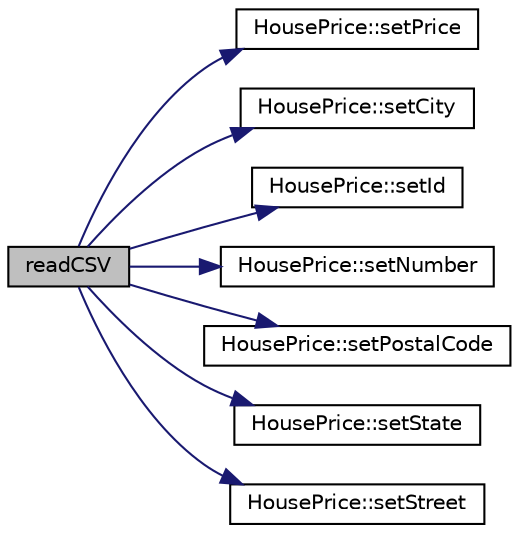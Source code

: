 digraph "readCSV"
{
  bgcolor="transparent";
  edge [fontname="Helvetica",fontsize="10",labelfontname="Helvetica",labelfontsize="10"];
  node [fontname="Helvetica",fontsize="10",shape=record];
  rankdir="LR";
  Node8 [label="readCSV",height=0.2,width=0.4,color="black", fillcolor="grey75", style="filled", fontcolor="black"];
  Node8 -> Node9 [color="midnightblue",fontsize="10",style="solid",fontname="Helvetica"];
  Node9 [label="HousePrice::setPrice",height=0.2,width=0.4,color="black",URL="$class_house_price.html#a1a25700daee1c9e740fb265195f167c9"];
  Node8 -> Node10 [color="midnightblue",fontsize="10",style="solid",fontname="Helvetica"];
  Node10 [label="HousePrice::setCity",height=0.2,width=0.4,color="black",URL="$class_house_price.html#ac955167beb435ac335ed5fa72e0e006d"];
  Node8 -> Node11 [color="midnightblue",fontsize="10",style="solid",fontname="Helvetica"];
  Node11 [label="HousePrice::setId",height=0.2,width=0.4,color="black",URL="$class_house_price.html#a43fead2f6a533d6f1f59c36e5f4e6c83"];
  Node8 -> Node12 [color="midnightblue",fontsize="10",style="solid",fontname="Helvetica"];
  Node12 [label="HousePrice::setNumber",height=0.2,width=0.4,color="black",URL="$class_house_price.html#ab5de6255cccde277c23b9b33efb6b825"];
  Node8 -> Node13 [color="midnightblue",fontsize="10",style="solid",fontname="Helvetica"];
  Node13 [label="HousePrice::setPostalCode",height=0.2,width=0.4,color="black",URL="$class_house_price.html#aee2efd36013264908af85bb5557eb9f2"];
  Node8 -> Node14 [color="midnightblue",fontsize="10",style="solid",fontname="Helvetica"];
  Node14 [label="HousePrice::setState",height=0.2,width=0.4,color="black",URL="$class_house_price.html#af53f5b0954fdea830d241f7a5354464c"];
  Node8 -> Node15 [color="midnightblue",fontsize="10",style="solid",fontname="Helvetica"];
  Node15 [label="HousePrice::setStreet",height=0.2,width=0.4,color="black",URL="$class_house_price.html#a959c75ef1193d885fca7c3410db29ee9"];
}
